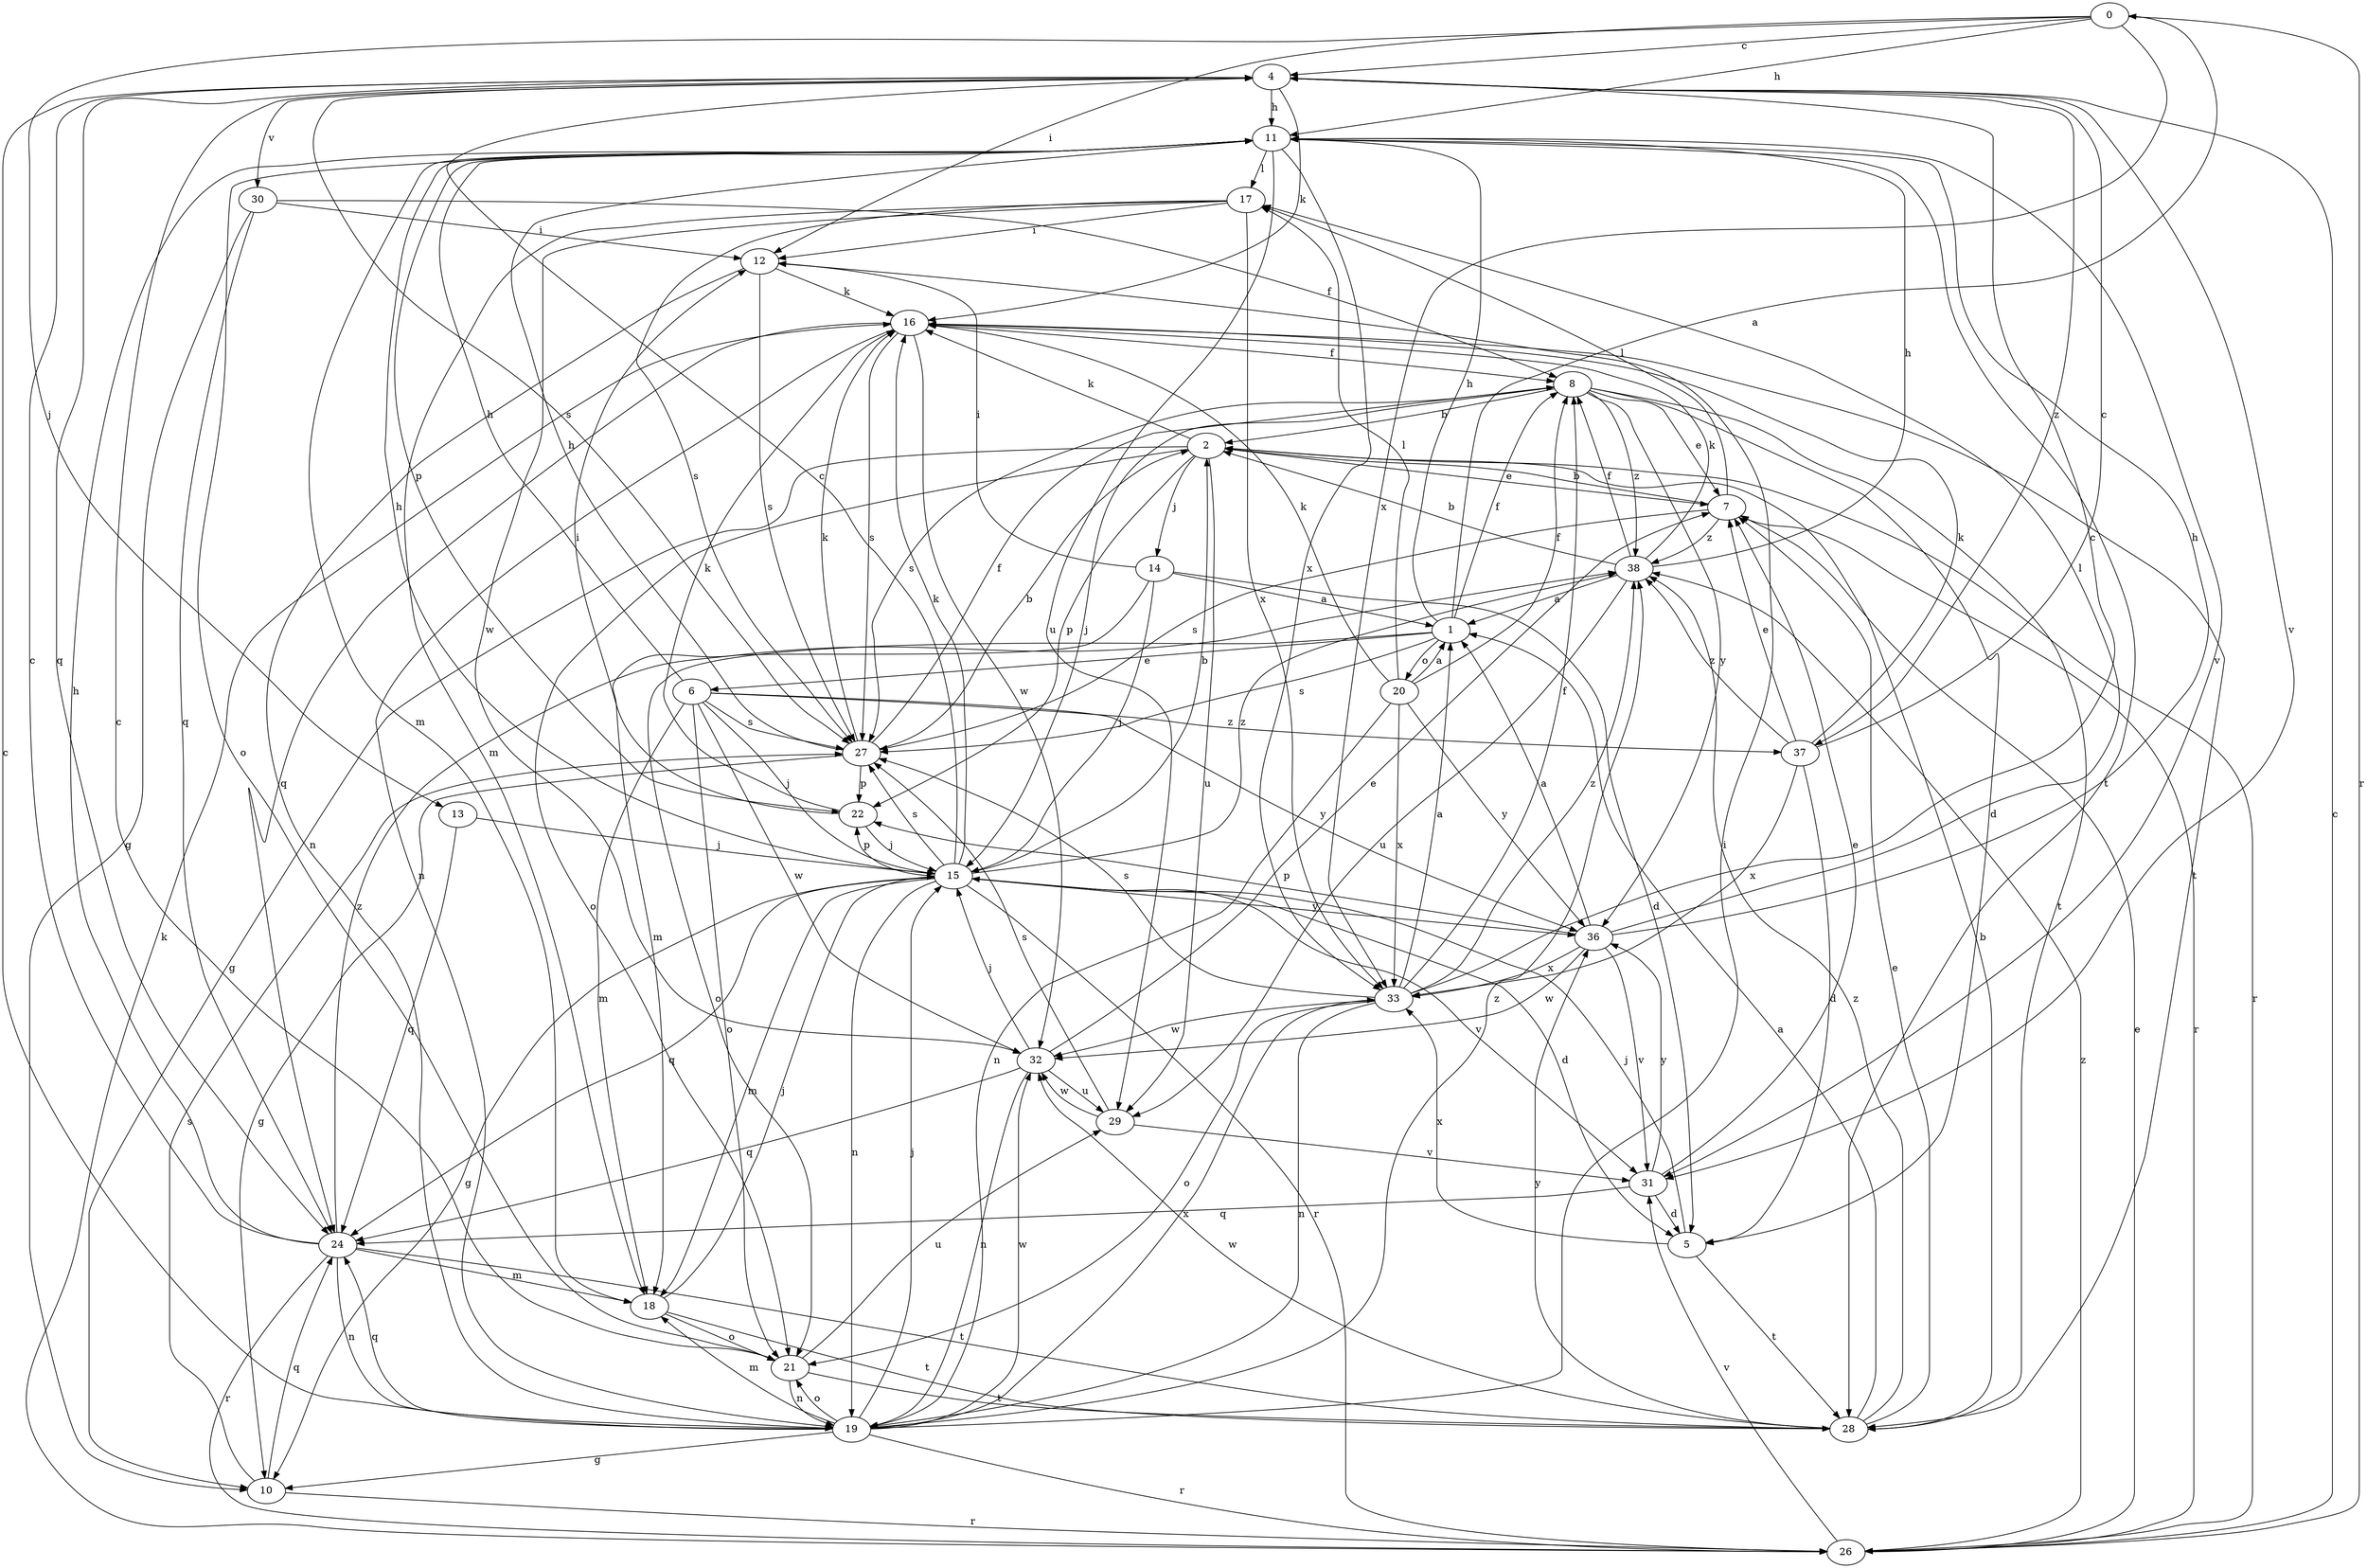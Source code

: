 strict digraph  {
0;
1;
2;
4;
5;
6;
7;
8;
10;
11;
12;
13;
14;
15;
16;
17;
18;
19;
20;
21;
22;
24;
26;
27;
28;
29;
30;
31;
32;
33;
36;
37;
38;
0 -> 4  [label=c];
0 -> 11  [label=h];
0 -> 12  [label=i];
0 -> 13  [label=j];
0 -> 26  [label=r];
0 -> 33  [label=x];
1 -> 0  [label=a];
1 -> 6  [label=e];
1 -> 8  [label=f];
1 -> 11  [label=h];
1 -> 20  [label=o];
1 -> 21  [label=o];
1 -> 27  [label=s];
2 -> 7  [label=e];
2 -> 10  [label=g];
2 -> 14  [label=j];
2 -> 16  [label=k];
2 -> 21  [label=o];
2 -> 22  [label=p];
2 -> 26  [label=r];
2 -> 29  [label=u];
4 -> 11  [label=h];
4 -> 16  [label=k];
4 -> 24  [label=q];
4 -> 27  [label=s];
4 -> 30  [label=v];
4 -> 31  [label=v];
4 -> 37  [label=z];
5 -> 15  [label=j];
5 -> 28  [label=t];
5 -> 33  [label=x];
6 -> 11  [label=h];
6 -> 15  [label=j];
6 -> 18  [label=m];
6 -> 21  [label=o];
6 -> 27  [label=s];
6 -> 32  [label=w];
6 -> 36  [label=y];
6 -> 37  [label=z];
7 -> 2  [label=b];
7 -> 17  [label=l];
7 -> 26  [label=r];
7 -> 27  [label=s];
7 -> 38  [label=z];
8 -> 2  [label=b];
8 -> 5  [label=d];
8 -> 7  [label=e];
8 -> 15  [label=j];
8 -> 27  [label=s];
8 -> 28  [label=t];
8 -> 36  [label=y];
8 -> 38  [label=z];
10 -> 24  [label=q];
10 -> 26  [label=r];
10 -> 27  [label=s];
11 -> 17  [label=l];
11 -> 18  [label=m];
11 -> 21  [label=o];
11 -> 22  [label=p];
11 -> 28  [label=t];
11 -> 29  [label=u];
11 -> 31  [label=v];
11 -> 33  [label=x];
12 -> 16  [label=k];
12 -> 19  [label=n];
12 -> 27  [label=s];
13 -> 15  [label=j];
13 -> 24  [label=q];
14 -> 1  [label=a];
14 -> 5  [label=d];
14 -> 12  [label=i];
14 -> 15  [label=j];
14 -> 18  [label=m];
15 -> 2  [label=b];
15 -> 4  [label=c];
15 -> 5  [label=d];
15 -> 10  [label=g];
15 -> 11  [label=h];
15 -> 16  [label=k];
15 -> 18  [label=m];
15 -> 19  [label=n];
15 -> 22  [label=p];
15 -> 24  [label=q];
15 -> 26  [label=r];
15 -> 27  [label=s];
15 -> 31  [label=v];
15 -> 36  [label=y];
15 -> 38  [label=z];
16 -> 8  [label=f];
16 -> 19  [label=n];
16 -> 24  [label=q];
16 -> 27  [label=s];
16 -> 28  [label=t];
16 -> 32  [label=w];
17 -> 12  [label=i];
17 -> 18  [label=m];
17 -> 27  [label=s];
17 -> 32  [label=w];
17 -> 33  [label=x];
18 -> 15  [label=j];
18 -> 21  [label=o];
18 -> 28  [label=t];
19 -> 4  [label=c];
19 -> 10  [label=g];
19 -> 12  [label=i];
19 -> 15  [label=j];
19 -> 18  [label=m];
19 -> 21  [label=o];
19 -> 24  [label=q];
19 -> 26  [label=r];
19 -> 32  [label=w];
19 -> 33  [label=x];
19 -> 38  [label=z];
20 -> 1  [label=a];
20 -> 8  [label=f];
20 -> 16  [label=k];
20 -> 17  [label=l];
20 -> 19  [label=n];
20 -> 33  [label=x];
20 -> 36  [label=y];
21 -> 4  [label=c];
21 -> 19  [label=n];
21 -> 28  [label=t];
21 -> 29  [label=u];
22 -> 12  [label=i];
22 -> 15  [label=j];
22 -> 16  [label=k];
24 -> 4  [label=c];
24 -> 11  [label=h];
24 -> 18  [label=m];
24 -> 19  [label=n];
24 -> 26  [label=r];
24 -> 28  [label=t];
24 -> 38  [label=z];
26 -> 4  [label=c];
26 -> 7  [label=e];
26 -> 16  [label=k];
26 -> 31  [label=v];
26 -> 38  [label=z];
27 -> 2  [label=b];
27 -> 8  [label=f];
27 -> 10  [label=g];
27 -> 11  [label=h];
27 -> 16  [label=k];
27 -> 22  [label=p];
28 -> 1  [label=a];
28 -> 2  [label=b];
28 -> 7  [label=e];
28 -> 32  [label=w];
28 -> 36  [label=y];
28 -> 38  [label=z];
29 -> 27  [label=s];
29 -> 31  [label=v];
29 -> 32  [label=w];
30 -> 8  [label=f];
30 -> 10  [label=g];
30 -> 12  [label=i];
30 -> 24  [label=q];
31 -> 5  [label=d];
31 -> 7  [label=e];
31 -> 24  [label=q];
31 -> 36  [label=y];
32 -> 7  [label=e];
32 -> 15  [label=j];
32 -> 19  [label=n];
32 -> 24  [label=q];
32 -> 29  [label=u];
33 -> 1  [label=a];
33 -> 4  [label=c];
33 -> 8  [label=f];
33 -> 19  [label=n];
33 -> 21  [label=o];
33 -> 27  [label=s];
33 -> 32  [label=w];
33 -> 38  [label=z];
36 -> 1  [label=a];
36 -> 11  [label=h];
36 -> 17  [label=l];
36 -> 22  [label=p];
36 -> 31  [label=v];
36 -> 32  [label=w];
36 -> 33  [label=x];
37 -> 4  [label=c];
37 -> 5  [label=d];
37 -> 7  [label=e];
37 -> 16  [label=k];
37 -> 33  [label=x];
37 -> 38  [label=z];
38 -> 1  [label=a];
38 -> 2  [label=b];
38 -> 8  [label=f];
38 -> 11  [label=h];
38 -> 16  [label=k];
38 -> 29  [label=u];
}
